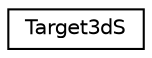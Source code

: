 digraph "Graphical Class Hierarchy"
{
  edge [fontname="Helvetica",fontsize="10",labelfontname="Helvetica",labelfontsize="10"];
  node [fontname="Helvetica",fontsize="10",shape=record];
  rankdir="LR";
  Node0 [label="Target3dS",height=0.2,width=0.4,color="black", fillcolor="white", style="filled",URL="$class_target3d_s.html"];
}
